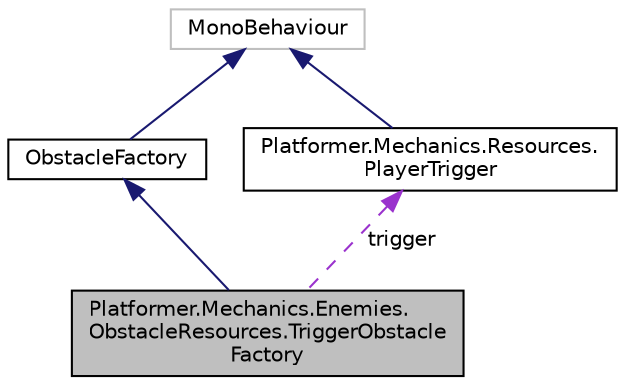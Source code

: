 digraph "Platformer.Mechanics.Enemies.ObstacleResources.TriggerObstacleFactory"
{
 // LATEX_PDF_SIZE
  edge [fontname="Helvetica",fontsize="10",labelfontname="Helvetica",labelfontsize="10"];
  node [fontname="Helvetica",fontsize="10",shape=record];
  Node1 [label="Platformer.Mechanics.Enemies.\lObstacleResources.TriggerObstacle\lFactory",height=0.2,width=0.4,color="black", fillcolor="grey75", style="filled", fontcolor="black",tooltip="Instantiates a Obstacle when PlayerController collides with the PlayerTrigger of the TriggerObstacleF..."];
  Node2 -> Node1 [dir="back",color="midnightblue",fontsize="10",style="solid",fontname="Helvetica"];
  Node2 [label="ObstacleFactory",height=0.2,width=0.4,color="black", fillcolor="white", style="filled",URL="$class_platformer_1_1_mechanics_1_1_enemies_1_1_obstacle_resources_1_1_obstacle_factory.html",tooltip="Class that instantiates Obstacles accord to factory method design pattern"];
  Node3 -> Node2 [dir="back",color="midnightblue",fontsize="10",style="solid",fontname="Helvetica"];
  Node3 [label="MonoBehaviour",height=0.2,width=0.4,color="grey75", fillcolor="white", style="filled",tooltip=" "];
  Node4 -> Node1 [dir="back",color="darkorchid3",fontsize="10",style="dashed",label=" trigger" ,fontname="Helvetica"];
  Node4 [label="Platformer.Mechanics.Resources.\lPlayerTrigger",height=0.2,width=0.4,color="black", fillcolor="white", style="filled",URL="$class_platformer_1_1_mechanics_1_1_resources_1_1_player_trigger.html",tooltip="Class that checks if a PlayerController is located in the colliders area"];
  Node3 -> Node4 [dir="back",color="midnightblue",fontsize="10",style="solid",fontname="Helvetica"];
}
